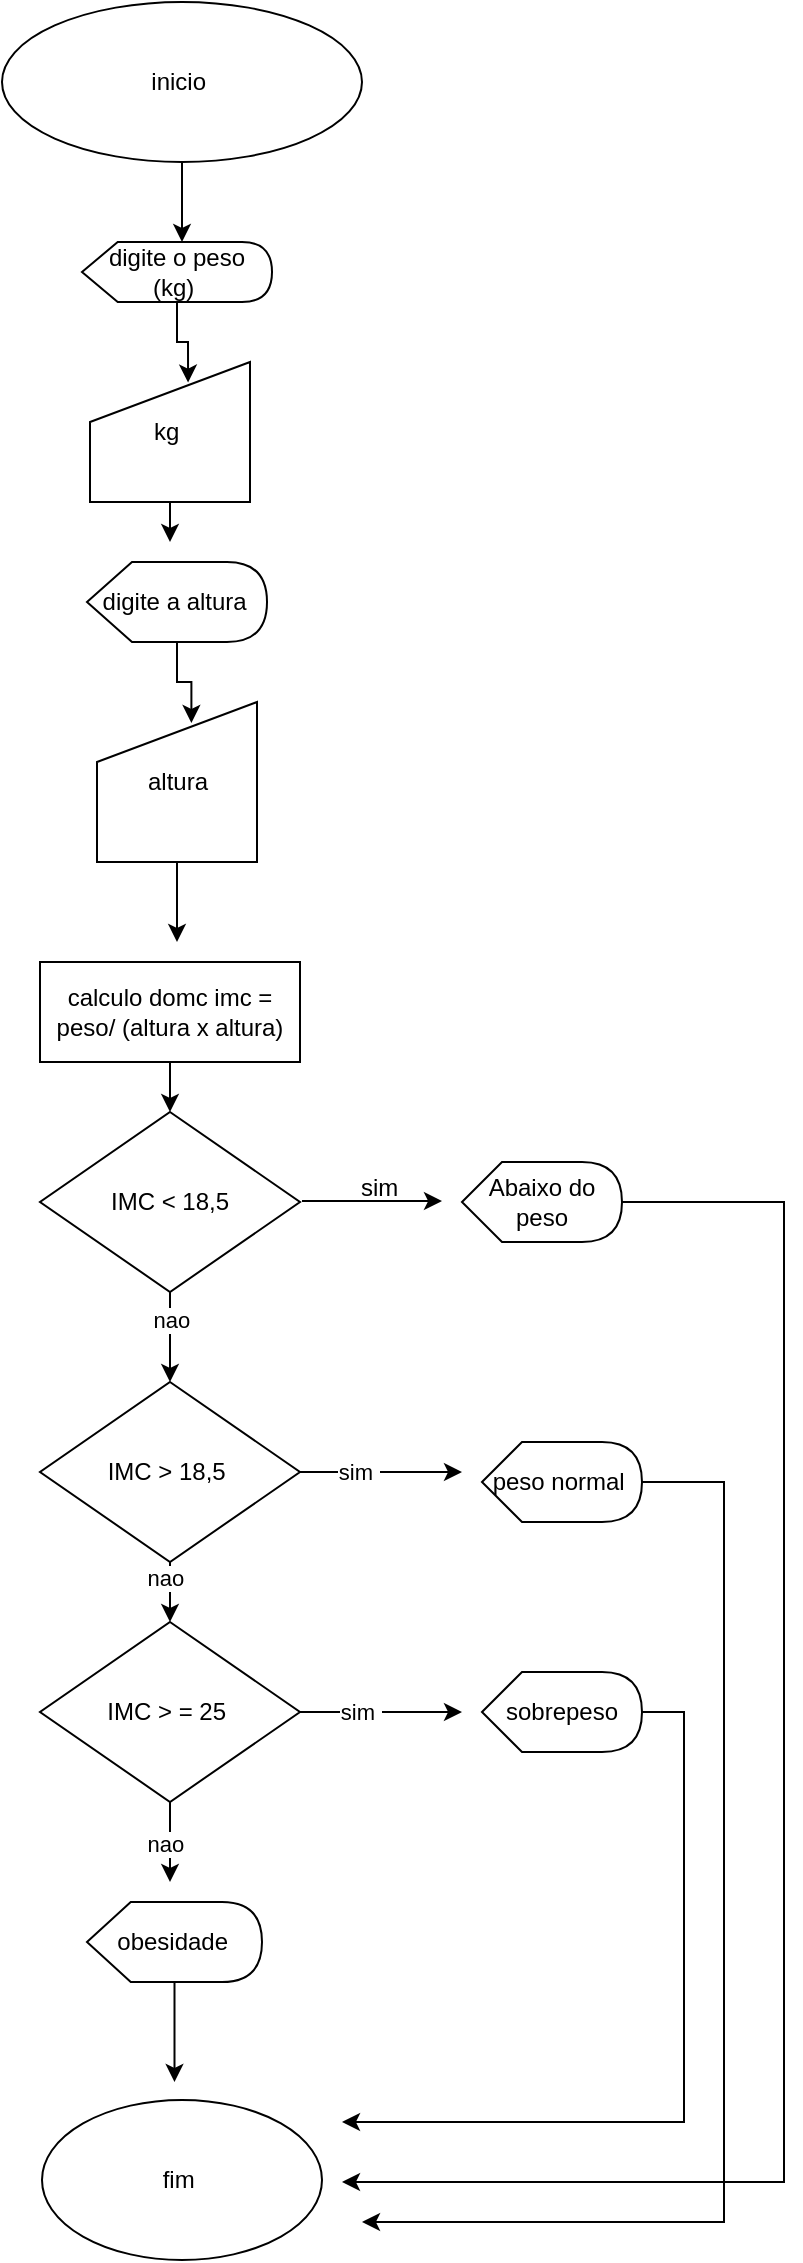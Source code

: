 <mxfile version="26.2.13">
  <diagram name="Página-1" id="6sK9If12CIAK6pojhvKL">
    <mxGraphModel grid="1" page="1" gridSize="10" guides="1" tooltips="1" connect="1" arrows="1" fold="1" pageScale="1" pageWidth="827" pageHeight="1169" math="0" shadow="0">
      <root>
        <mxCell id="0" />
        <mxCell id="1" parent="0" />
        <mxCell id="dgCsi1VqKi6rqSBbIyLI-4" style="edgeStyle=orthogonalEdgeStyle;rounded=0;orthogonalLoop=1;jettySize=auto;html=1;" edge="1" parent="1" source="dgCsi1VqKi6rqSBbIyLI-1">
          <mxGeometry relative="1" as="geometry">
            <mxPoint x="420" y="160" as="targetPoint" />
          </mxGeometry>
        </mxCell>
        <mxCell id="dgCsi1VqKi6rqSBbIyLI-1" value="inicio&amp;nbsp;" style="ellipse;whiteSpace=wrap;html=1;" vertex="1" parent="1">
          <mxGeometry x="330" y="40" width="180" height="80" as="geometry" />
        </mxCell>
        <mxCell id="dgCsi1VqKi6rqSBbIyLI-62" style="edgeStyle=orthogonalEdgeStyle;rounded=0;orthogonalLoop=1;jettySize=auto;html=1;entryX=0.5;entryY=0;entryDx=0;entryDy=0;" edge="1" parent="1" source="dgCsi1VqKi6rqSBbIyLI-5" target="dgCsi1VqKi6rqSBbIyLI-10">
          <mxGeometry relative="1" as="geometry" />
        </mxCell>
        <mxCell id="dgCsi1VqKi6rqSBbIyLI-5" value="calculo domc imc = peso/ (altura x altura)" style="rounded=0;whiteSpace=wrap;html=1;" vertex="1" parent="1">
          <mxGeometry x="349" y="520" width="130" height="50" as="geometry" />
        </mxCell>
        <mxCell id="dgCsi1VqKi6rqSBbIyLI-65" style="edgeStyle=orthogonalEdgeStyle;rounded=0;orthogonalLoop=1;jettySize=auto;html=1;entryX=0.5;entryY=0;entryDx=0;entryDy=0;" edge="1" parent="1" source="dgCsi1VqKi6rqSBbIyLI-10" target="dgCsi1VqKi6rqSBbIyLI-64">
          <mxGeometry relative="1" as="geometry" />
        </mxCell>
        <mxCell id="dgCsi1VqKi6rqSBbIyLI-85" value="nao&amp;nbsp;" style="edgeLabel;html=1;align=center;verticalAlign=middle;resizable=0;points=[];" connectable="0" vertex="1" parent="dgCsi1VqKi6rqSBbIyLI-65">
          <mxGeometry x="-0.378" y="2" relative="1" as="geometry">
            <mxPoint as="offset" />
          </mxGeometry>
        </mxCell>
        <mxCell id="dgCsi1VqKi6rqSBbIyLI-10" value="IMC &amp;lt; 18,5" style="rhombus;whiteSpace=wrap;html=1;" vertex="1" parent="1">
          <mxGeometry x="349" y="595" width="130" height="90" as="geometry" />
        </mxCell>
        <mxCell id="dgCsi1VqKi6rqSBbIyLI-18" value="" style="edgeStyle=none;orthogonalLoop=1;jettySize=auto;html=1;rounded=0;" edge="1" parent="1">
          <mxGeometry width="100" relative="1" as="geometry">
            <mxPoint x="480" y="639.55" as="sourcePoint" />
            <mxPoint x="550" y="639.55" as="targetPoint" />
            <Array as="points">
              <mxPoint x="510" y="639.55" />
              <mxPoint x="540" y="639.55" />
            </Array>
          </mxGeometry>
        </mxCell>
        <mxCell id="dgCsi1VqKi6rqSBbIyLI-34" value="fim&amp;nbsp;" style="ellipse;whiteSpace=wrap;html=1;" vertex="1" parent="1">
          <mxGeometry x="350" y="1089" width="140" height="80" as="geometry" />
        </mxCell>
        <mxCell id="dgCsi1VqKi6rqSBbIyLI-77" style="edgeStyle=orthogonalEdgeStyle;rounded=0;orthogonalLoop=1;jettySize=auto;html=1;" edge="1" parent="1" source="dgCsi1VqKi6rqSBbIyLI-42">
          <mxGeometry relative="1" as="geometry">
            <mxPoint x="500" y="1130" as="targetPoint" />
            <Array as="points">
              <mxPoint x="721" y="640" />
              <mxPoint x="721" y="1130" />
            </Array>
          </mxGeometry>
        </mxCell>
        <mxCell id="dgCsi1VqKi6rqSBbIyLI-42" value="Abaixo do peso" style="shape=display;whiteSpace=wrap;html=1;" vertex="1" parent="1">
          <mxGeometry x="560" y="620" width="80" height="40" as="geometry" />
        </mxCell>
        <mxCell id="dgCsi1VqKi6rqSBbIyLI-53" value="digite o peso (kg)&amp;nbsp;" style="shape=display;whiteSpace=wrap;html=1;size=0.188;" vertex="1" parent="1">
          <mxGeometry x="370" y="160" width="95" height="30" as="geometry" />
        </mxCell>
        <mxCell id="dgCsi1VqKi6rqSBbIyLI-58" style="edgeStyle=orthogonalEdgeStyle;rounded=0;orthogonalLoop=1;jettySize=auto;html=1;" edge="1" parent="1" source="dgCsi1VqKi6rqSBbIyLI-55">
          <mxGeometry relative="1" as="geometry">
            <mxPoint x="414" y="310" as="targetPoint" />
          </mxGeometry>
        </mxCell>
        <mxCell id="dgCsi1VqKi6rqSBbIyLI-55" value="kg&amp;nbsp;" style="shape=manualInput;whiteSpace=wrap;html=1;" vertex="1" parent="1">
          <mxGeometry x="374" y="220" width="80" height="70" as="geometry" />
        </mxCell>
        <mxCell id="dgCsi1VqKi6rqSBbIyLI-56" style="edgeStyle=orthogonalEdgeStyle;rounded=0;orthogonalLoop=1;jettySize=auto;html=1;entryX=0.613;entryY=0.147;entryDx=0;entryDy=0;entryPerimeter=0;" edge="1" parent="1" source="dgCsi1VqKi6rqSBbIyLI-53" target="dgCsi1VqKi6rqSBbIyLI-55">
          <mxGeometry relative="1" as="geometry" />
        </mxCell>
        <mxCell id="dgCsi1VqKi6rqSBbIyLI-57" value="digite a altura&amp;nbsp;" style="shape=display;whiteSpace=wrap;html=1;" vertex="1" parent="1">
          <mxGeometry x="372.5" y="320" width="90" height="40" as="geometry" />
        </mxCell>
        <mxCell id="dgCsi1VqKi6rqSBbIyLI-61" style="edgeStyle=orthogonalEdgeStyle;rounded=0;orthogonalLoop=1;jettySize=auto;html=1;" edge="1" parent="1" source="dgCsi1VqKi6rqSBbIyLI-59">
          <mxGeometry relative="1" as="geometry">
            <mxPoint x="417.5" y="510" as="targetPoint" />
          </mxGeometry>
        </mxCell>
        <mxCell id="dgCsi1VqKi6rqSBbIyLI-59" value="altura" style="shape=manualInput;whiteSpace=wrap;html=1;" vertex="1" parent="1">
          <mxGeometry x="377.5" y="390" width="80" height="80" as="geometry" />
        </mxCell>
        <mxCell id="dgCsi1VqKi6rqSBbIyLI-60" style="edgeStyle=orthogonalEdgeStyle;rounded=0;orthogonalLoop=1;jettySize=auto;html=1;entryX=0.59;entryY=0.131;entryDx=0;entryDy=0;entryPerimeter=0;" edge="1" parent="1" source="dgCsi1VqKi6rqSBbIyLI-57" target="dgCsi1VqKi6rqSBbIyLI-59">
          <mxGeometry relative="1" as="geometry" />
        </mxCell>
        <mxCell id="dgCsi1VqKi6rqSBbIyLI-67" style="edgeStyle=orthogonalEdgeStyle;rounded=0;orthogonalLoop=1;jettySize=auto;html=1;" edge="1" parent="1" source="dgCsi1VqKi6rqSBbIyLI-64">
          <mxGeometry relative="1" as="geometry">
            <mxPoint x="560" y="775" as="targetPoint" />
          </mxGeometry>
        </mxCell>
        <mxCell id="dgCsi1VqKi6rqSBbIyLI-82" value="sim&amp;nbsp;" style="edgeLabel;html=1;align=center;verticalAlign=middle;resizable=0;points=[];" connectable="0" vertex="1" parent="dgCsi1VqKi6rqSBbIyLI-67">
          <mxGeometry x="-0.304" relative="1" as="geometry">
            <mxPoint as="offset" />
          </mxGeometry>
        </mxCell>
        <mxCell id="dgCsi1VqKi6rqSBbIyLI-72" style="edgeStyle=orthogonalEdgeStyle;rounded=0;orthogonalLoop=1;jettySize=auto;html=1;entryX=0.5;entryY=0;entryDx=0;entryDy=0;" edge="1" parent="1" source="dgCsi1VqKi6rqSBbIyLI-64" target="dgCsi1VqKi6rqSBbIyLI-69">
          <mxGeometry relative="1" as="geometry" />
        </mxCell>
        <mxCell id="dgCsi1VqKi6rqSBbIyLI-86" value="nao&amp;nbsp;" style="edgeLabel;html=1;align=center;verticalAlign=middle;resizable=0;points=[];" connectable="0" vertex="1" parent="dgCsi1VqKi6rqSBbIyLI-72">
          <mxGeometry x="-0.676" y="-1" relative="1" as="geometry">
            <mxPoint as="offset" />
          </mxGeometry>
        </mxCell>
        <mxCell id="dgCsi1VqKi6rqSBbIyLI-64" value="IMC &amp;gt; 18,5&amp;nbsp;" style="rhombus;whiteSpace=wrap;html=1;" vertex="1" parent="1">
          <mxGeometry x="349" y="730" width="130" height="90" as="geometry" />
        </mxCell>
        <mxCell id="dgCsi1VqKi6rqSBbIyLI-78" style="edgeStyle=orthogonalEdgeStyle;rounded=0;orthogonalLoop=1;jettySize=auto;html=1;" edge="1" parent="1" source="dgCsi1VqKi6rqSBbIyLI-66">
          <mxGeometry relative="1" as="geometry">
            <mxPoint x="510" y="1150" as="targetPoint" />
            <Array as="points">
              <mxPoint x="691" y="780" />
              <mxPoint x="691" y="1150" />
            </Array>
          </mxGeometry>
        </mxCell>
        <mxCell id="dgCsi1VqKi6rqSBbIyLI-66" value="peso normal&amp;nbsp;" style="shape=display;whiteSpace=wrap;html=1;" vertex="1" parent="1">
          <mxGeometry x="570" y="760" width="80" height="40" as="geometry" />
        </mxCell>
        <mxCell id="dgCsi1VqKi6rqSBbIyLI-73" style="edgeStyle=orthogonalEdgeStyle;rounded=0;orthogonalLoop=1;jettySize=auto;html=1;" edge="1" parent="1" source="dgCsi1VqKi6rqSBbIyLI-69">
          <mxGeometry relative="1" as="geometry">
            <mxPoint x="414" y="980" as="targetPoint" />
          </mxGeometry>
        </mxCell>
        <mxCell id="dgCsi1VqKi6rqSBbIyLI-87" value="nao&amp;nbsp;" style="edgeLabel;html=1;align=center;verticalAlign=middle;resizable=0;points=[];" connectable="0" vertex="1" parent="dgCsi1VqKi6rqSBbIyLI-73">
          <mxGeometry x="-0.014" y="-1" relative="1" as="geometry">
            <mxPoint x="-1" as="offset" />
          </mxGeometry>
        </mxCell>
        <mxCell id="dgCsi1VqKi6rqSBbIyLI-74" style="edgeStyle=orthogonalEdgeStyle;rounded=0;orthogonalLoop=1;jettySize=auto;html=1;" edge="1" parent="1" source="dgCsi1VqKi6rqSBbIyLI-69">
          <mxGeometry relative="1" as="geometry">
            <mxPoint x="560" y="895" as="targetPoint" />
          </mxGeometry>
        </mxCell>
        <mxCell id="dgCsi1VqKi6rqSBbIyLI-83" value="sim&amp;nbsp;" style="edgeLabel;html=1;align=center;verticalAlign=middle;resizable=0;points=[];" connectable="0" vertex="1" parent="dgCsi1VqKi6rqSBbIyLI-74">
          <mxGeometry x="-0.282" relative="1" as="geometry">
            <mxPoint as="offset" />
          </mxGeometry>
        </mxCell>
        <mxCell id="dgCsi1VqKi6rqSBbIyLI-69" value="IMC &amp;gt; = 25&amp;nbsp;" style="rhombus;whiteSpace=wrap;html=1;" vertex="1" parent="1">
          <mxGeometry x="349" y="850" width="130" height="90" as="geometry" />
        </mxCell>
        <mxCell id="dgCsi1VqKi6rqSBbIyLI-79" style="edgeStyle=orthogonalEdgeStyle;rounded=0;orthogonalLoop=1;jettySize=auto;html=1;" edge="1" parent="1" source="dgCsi1VqKi6rqSBbIyLI-70">
          <mxGeometry relative="1" as="geometry">
            <mxPoint x="500" y="1100" as="targetPoint" />
            <Array as="points">
              <mxPoint x="671" y="895" />
              <mxPoint x="671" y="1100" />
            </Array>
          </mxGeometry>
        </mxCell>
        <mxCell id="dgCsi1VqKi6rqSBbIyLI-70" value="sobrepeso" style="shape=display;whiteSpace=wrap;html=1;" vertex="1" parent="1">
          <mxGeometry x="570" y="875" width="80" height="40" as="geometry" />
        </mxCell>
        <mxCell id="dgCsi1VqKi6rqSBbIyLI-76" style="edgeStyle=orthogonalEdgeStyle;rounded=0;orthogonalLoop=1;jettySize=auto;html=1;" edge="1" parent="1" source="dgCsi1VqKi6rqSBbIyLI-75">
          <mxGeometry relative="1" as="geometry">
            <mxPoint x="416.25" y="1080" as="targetPoint" />
          </mxGeometry>
        </mxCell>
        <mxCell id="dgCsi1VqKi6rqSBbIyLI-75" value="obesidade&amp;nbsp;" style="shape=display;whiteSpace=wrap;html=1;" vertex="1" parent="1">
          <mxGeometry x="372.5" y="990" width="87.5" height="40" as="geometry" />
        </mxCell>
        <mxCell id="dgCsi1VqKi6rqSBbIyLI-81" value="sim&amp;nbsp;" style="text;html=1;align=center;verticalAlign=middle;resizable=0;points=[];autosize=1;strokeColor=none;fillColor=none;" vertex="1" parent="1">
          <mxGeometry x="495" y="618" width="50" height="30" as="geometry" />
        </mxCell>
      </root>
    </mxGraphModel>
  </diagram>
</mxfile>
